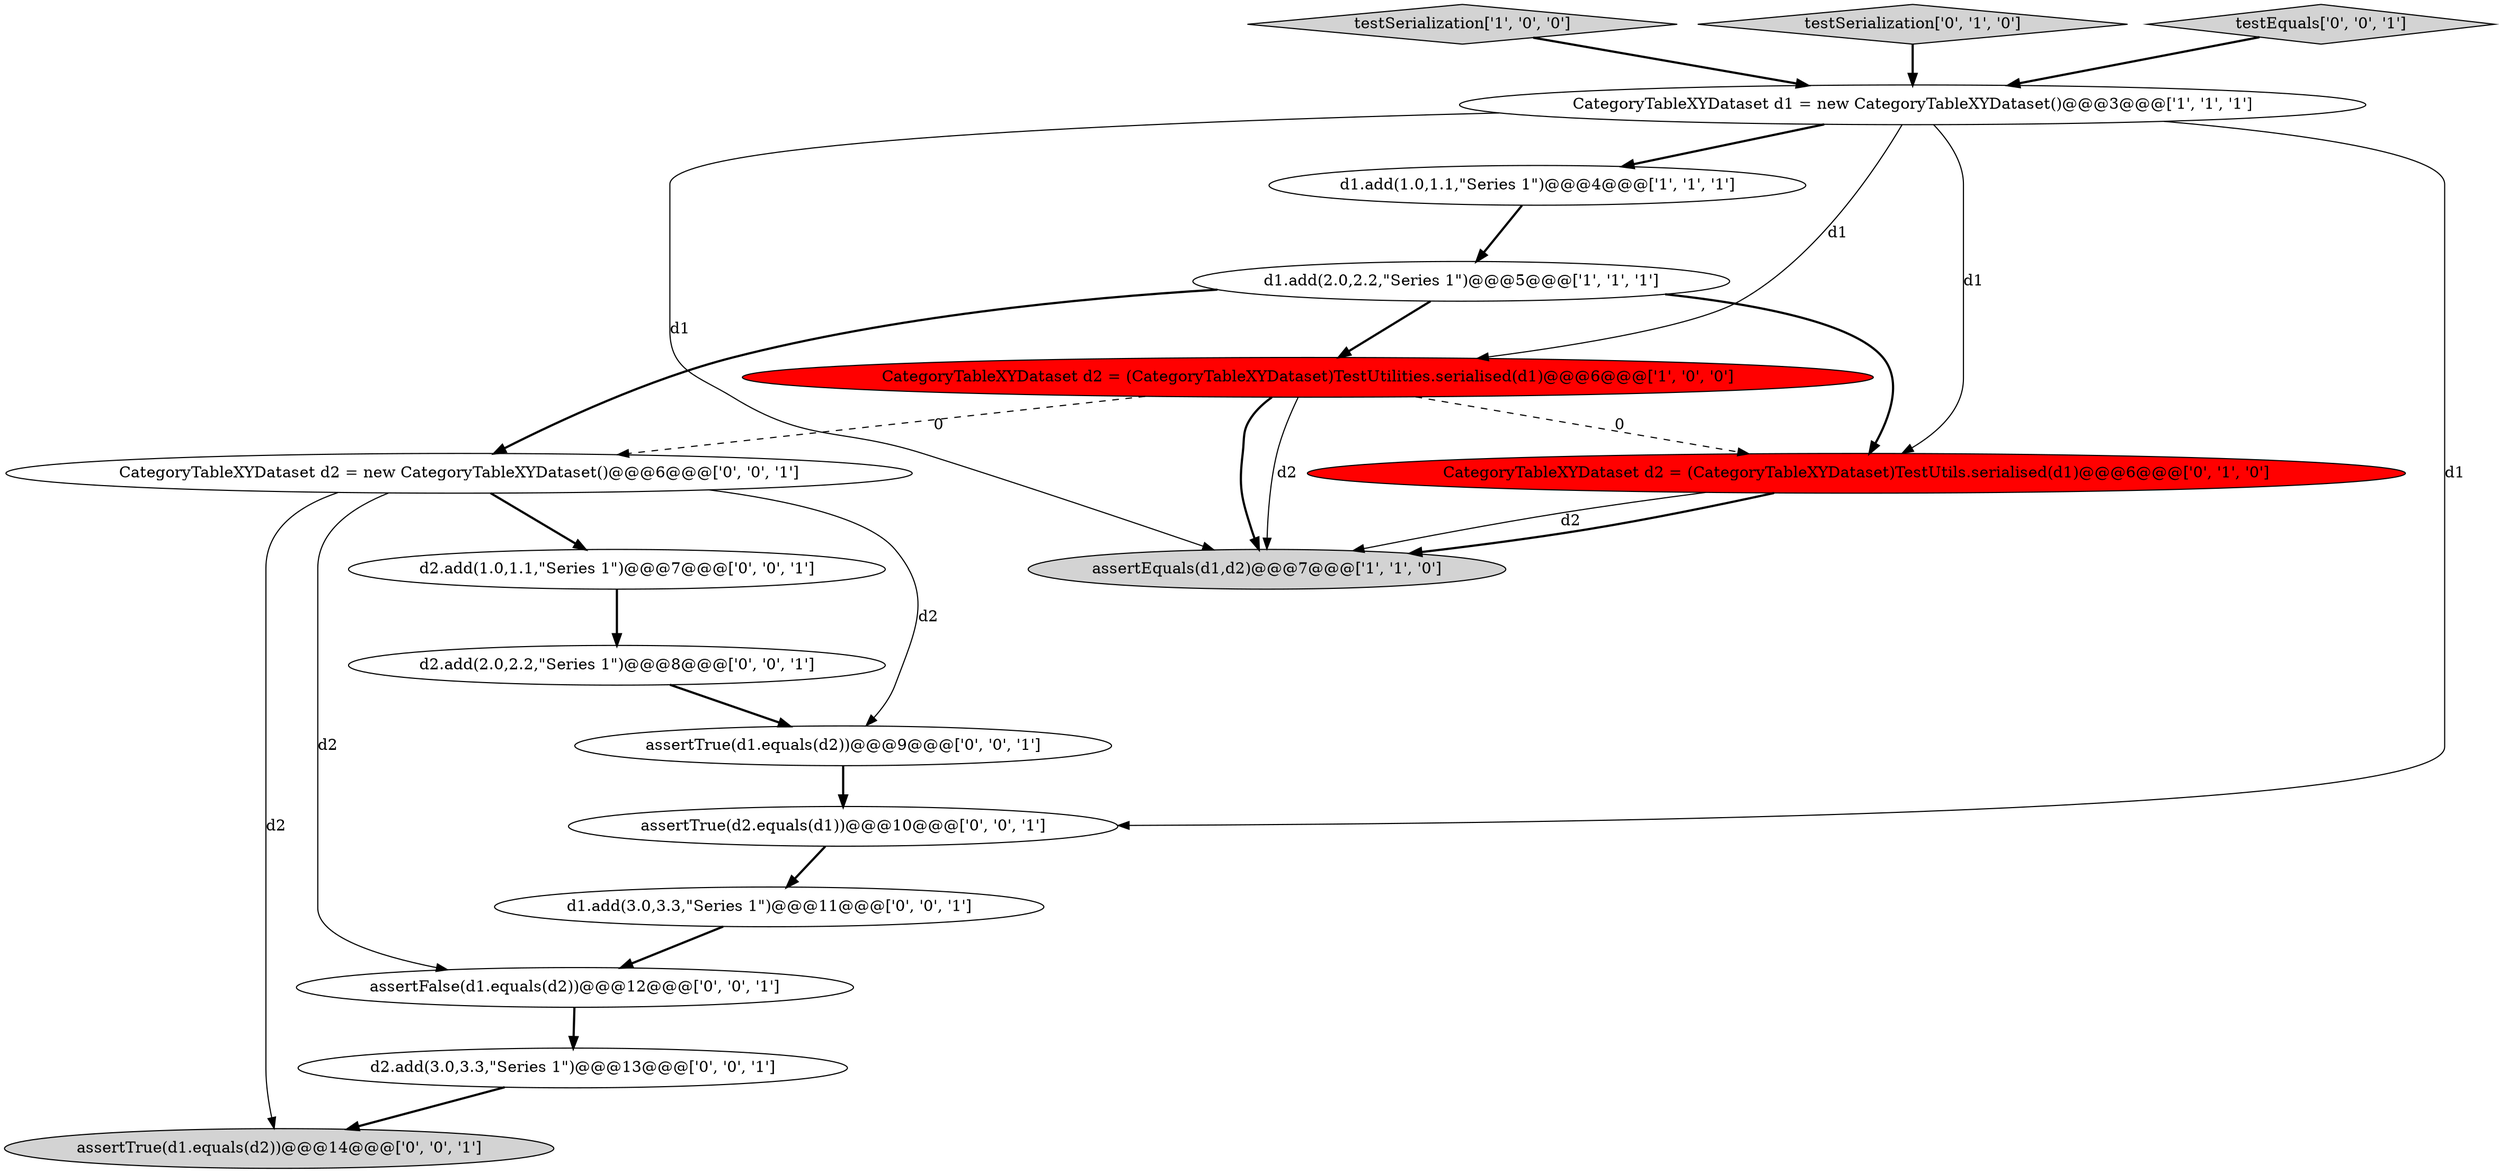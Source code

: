 digraph {
11 [style = filled, label = "CategoryTableXYDataset d2 = new CategoryTableXYDataset()@@@6@@@['0', '0', '1']", fillcolor = white, shape = ellipse image = "AAA0AAABBB3BBB"];
1 [style = filled, label = "testSerialization['1', '0', '0']", fillcolor = lightgray, shape = diamond image = "AAA0AAABBB1BBB"];
17 [style = filled, label = "assertTrue(d2.equals(d1))@@@10@@@['0', '0', '1']", fillcolor = white, shape = ellipse image = "AAA0AAABBB3BBB"];
7 [style = filled, label = "testSerialization['0', '1', '0']", fillcolor = lightgray, shape = diamond image = "AAA0AAABBB2BBB"];
12 [style = filled, label = "d2.add(1.0,1.1,\"Series 1\")@@@7@@@['0', '0', '1']", fillcolor = white, shape = ellipse image = "AAA0AAABBB3BBB"];
13 [style = filled, label = "assertTrue(d1.equals(d2))@@@9@@@['0', '0', '1']", fillcolor = white, shape = ellipse image = "AAA0AAABBB3BBB"];
15 [style = filled, label = "assertFalse(d1.equals(d2))@@@12@@@['0', '0', '1']", fillcolor = white, shape = ellipse image = "AAA0AAABBB3BBB"];
3 [style = filled, label = "assertEquals(d1,d2)@@@7@@@['1', '1', '0']", fillcolor = lightgray, shape = ellipse image = "AAA0AAABBB1BBB"];
9 [style = filled, label = "d1.add(3.0,3.3,\"Series 1\")@@@11@@@['0', '0', '1']", fillcolor = white, shape = ellipse image = "AAA0AAABBB3BBB"];
0 [style = filled, label = "d1.add(2.0,2.2,\"Series 1\")@@@5@@@['1', '1', '1']", fillcolor = white, shape = ellipse image = "AAA0AAABBB1BBB"];
5 [style = filled, label = "CategoryTableXYDataset d2 = (CategoryTableXYDataset)TestUtilities.serialised(d1)@@@6@@@['1', '0', '0']", fillcolor = red, shape = ellipse image = "AAA1AAABBB1BBB"];
8 [style = filled, label = "d2.add(2.0,2.2,\"Series 1\")@@@8@@@['0', '0', '1']", fillcolor = white, shape = ellipse image = "AAA0AAABBB3BBB"];
10 [style = filled, label = "assertTrue(d1.equals(d2))@@@14@@@['0', '0', '1']", fillcolor = lightgray, shape = ellipse image = "AAA0AAABBB3BBB"];
4 [style = filled, label = "d1.add(1.0,1.1,\"Series 1\")@@@4@@@['1', '1', '1']", fillcolor = white, shape = ellipse image = "AAA0AAABBB1BBB"];
14 [style = filled, label = "d2.add(3.0,3.3,\"Series 1\")@@@13@@@['0', '0', '1']", fillcolor = white, shape = ellipse image = "AAA0AAABBB3BBB"];
2 [style = filled, label = "CategoryTableXYDataset d1 = new CategoryTableXYDataset()@@@3@@@['1', '1', '1']", fillcolor = white, shape = ellipse image = "AAA0AAABBB1BBB"];
16 [style = filled, label = "testEquals['0', '0', '1']", fillcolor = lightgray, shape = diamond image = "AAA0AAABBB3BBB"];
6 [style = filled, label = "CategoryTableXYDataset d2 = (CategoryTableXYDataset)TestUtils.serialised(d1)@@@6@@@['0', '1', '0']", fillcolor = red, shape = ellipse image = "AAA1AAABBB2BBB"];
5->3 [style = bold, label=""];
6->3 [style = bold, label=""];
15->14 [style = bold, label=""];
0->6 [style = bold, label=""];
17->9 [style = bold, label=""];
14->10 [style = bold, label=""];
0->11 [style = bold, label=""];
11->12 [style = bold, label=""];
11->13 [style = solid, label="d2"];
11->15 [style = solid, label="d2"];
16->2 [style = bold, label=""];
2->4 [style = bold, label=""];
4->0 [style = bold, label=""];
13->17 [style = bold, label=""];
2->5 [style = solid, label="d1"];
5->3 [style = solid, label="d2"];
5->6 [style = dashed, label="0"];
11->10 [style = solid, label="d2"];
5->11 [style = dashed, label="0"];
7->2 [style = bold, label=""];
12->8 [style = bold, label=""];
9->15 [style = bold, label=""];
2->6 [style = solid, label="d1"];
2->17 [style = solid, label="d1"];
1->2 [style = bold, label=""];
2->3 [style = solid, label="d1"];
8->13 [style = bold, label=""];
0->5 [style = bold, label=""];
6->3 [style = solid, label="d2"];
}
